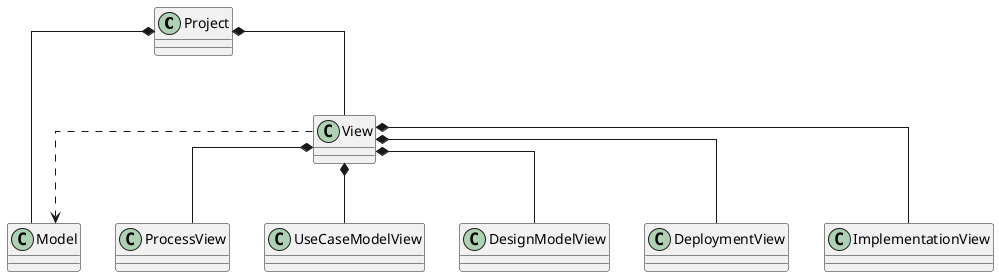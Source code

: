 @startuml

top to bottom direction
skinparam Linetype ortho

'Objects
Class Project
Project *-- Model
Project *-- View
View ..> Model
View *-- ProcessView
View *-- UseCaseModelView
View *-- DesignModelView
View *-- DeploymentView
View *-- ImplementationView
@enduml